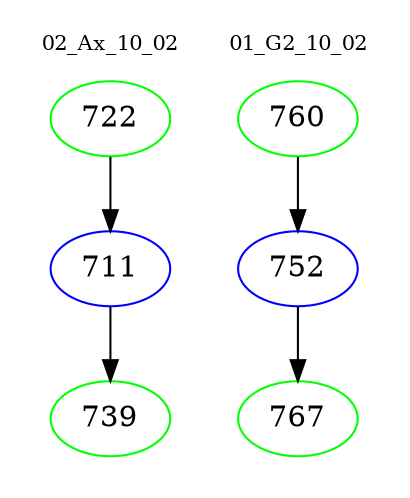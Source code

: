 digraph{
subgraph cluster_0 {
color = white
label = "02_Ax_10_02";
fontsize=10;
T0_722 [label="722", color="green"]
T0_722 -> T0_711 [color="black"]
T0_711 [label="711", color="blue"]
T0_711 -> T0_739 [color="black"]
T0_739 [label="739", color="green"]
}
subgraph cluster_1 {
color = white
label = "01_G2_10_02";
fontsize=10;
T1_760 [label="760", color="green"]
T1_760 -> T1_752 [color="black"]
T1_752 [label="752", color="blue"]
T1_752 -> T1_767 [color="black"]
T1_767 [label="767", color="green"]
}
}

